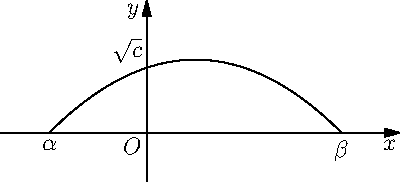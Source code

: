 size(200);
import graph;
real a=-2;
real b=4;

real f(real x){return (-1/6)*(x-a)*(x-b);}
draw(graph(f,a,b));
xlimits(a-1,b+1);
ylimits(-1,f((a+b)/2)+1);
label("$O$",(0,0),SW);
label("$\alpha$",a,S);
label("$\beta$",b,S);
label("$\sqrt{c}$",(0,f(0)),NW);
axes("$x$","$y$",Arrow());
